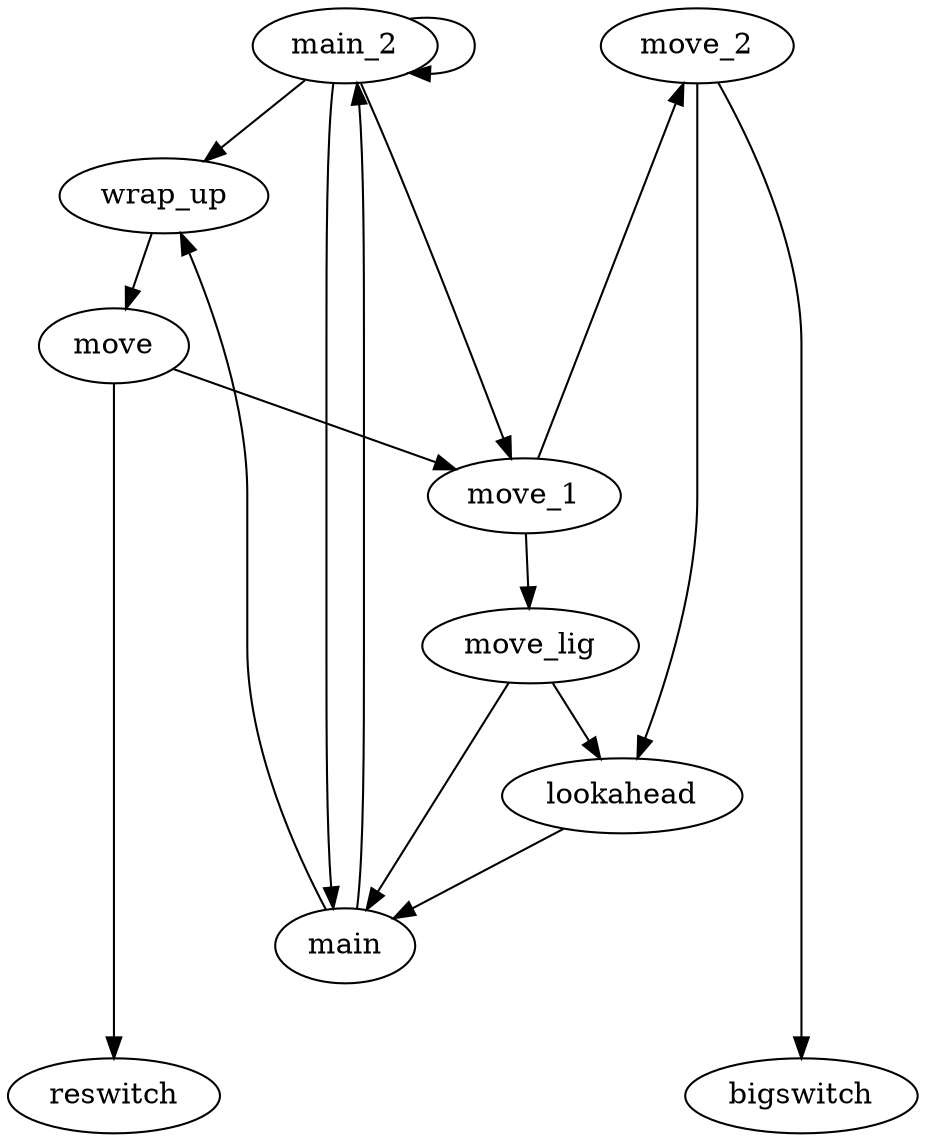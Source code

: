 digraph
{
	wrap_up -> move;
	move -> {reswitch, move_1};
	move_1 -> {move_lig, move_2};
	move_2 -> {bigswitch, lookahead};
	lookahead -> main;
	move_lig -> {lookahead, main};
	main -> {wrap_up, main_2};
	main_2 -> {wrap_up, move_1, main, main_2};
	{ rank = source; main_2; move_2; }
	{ rank = sink; reswitch; bigswitch; }
}

